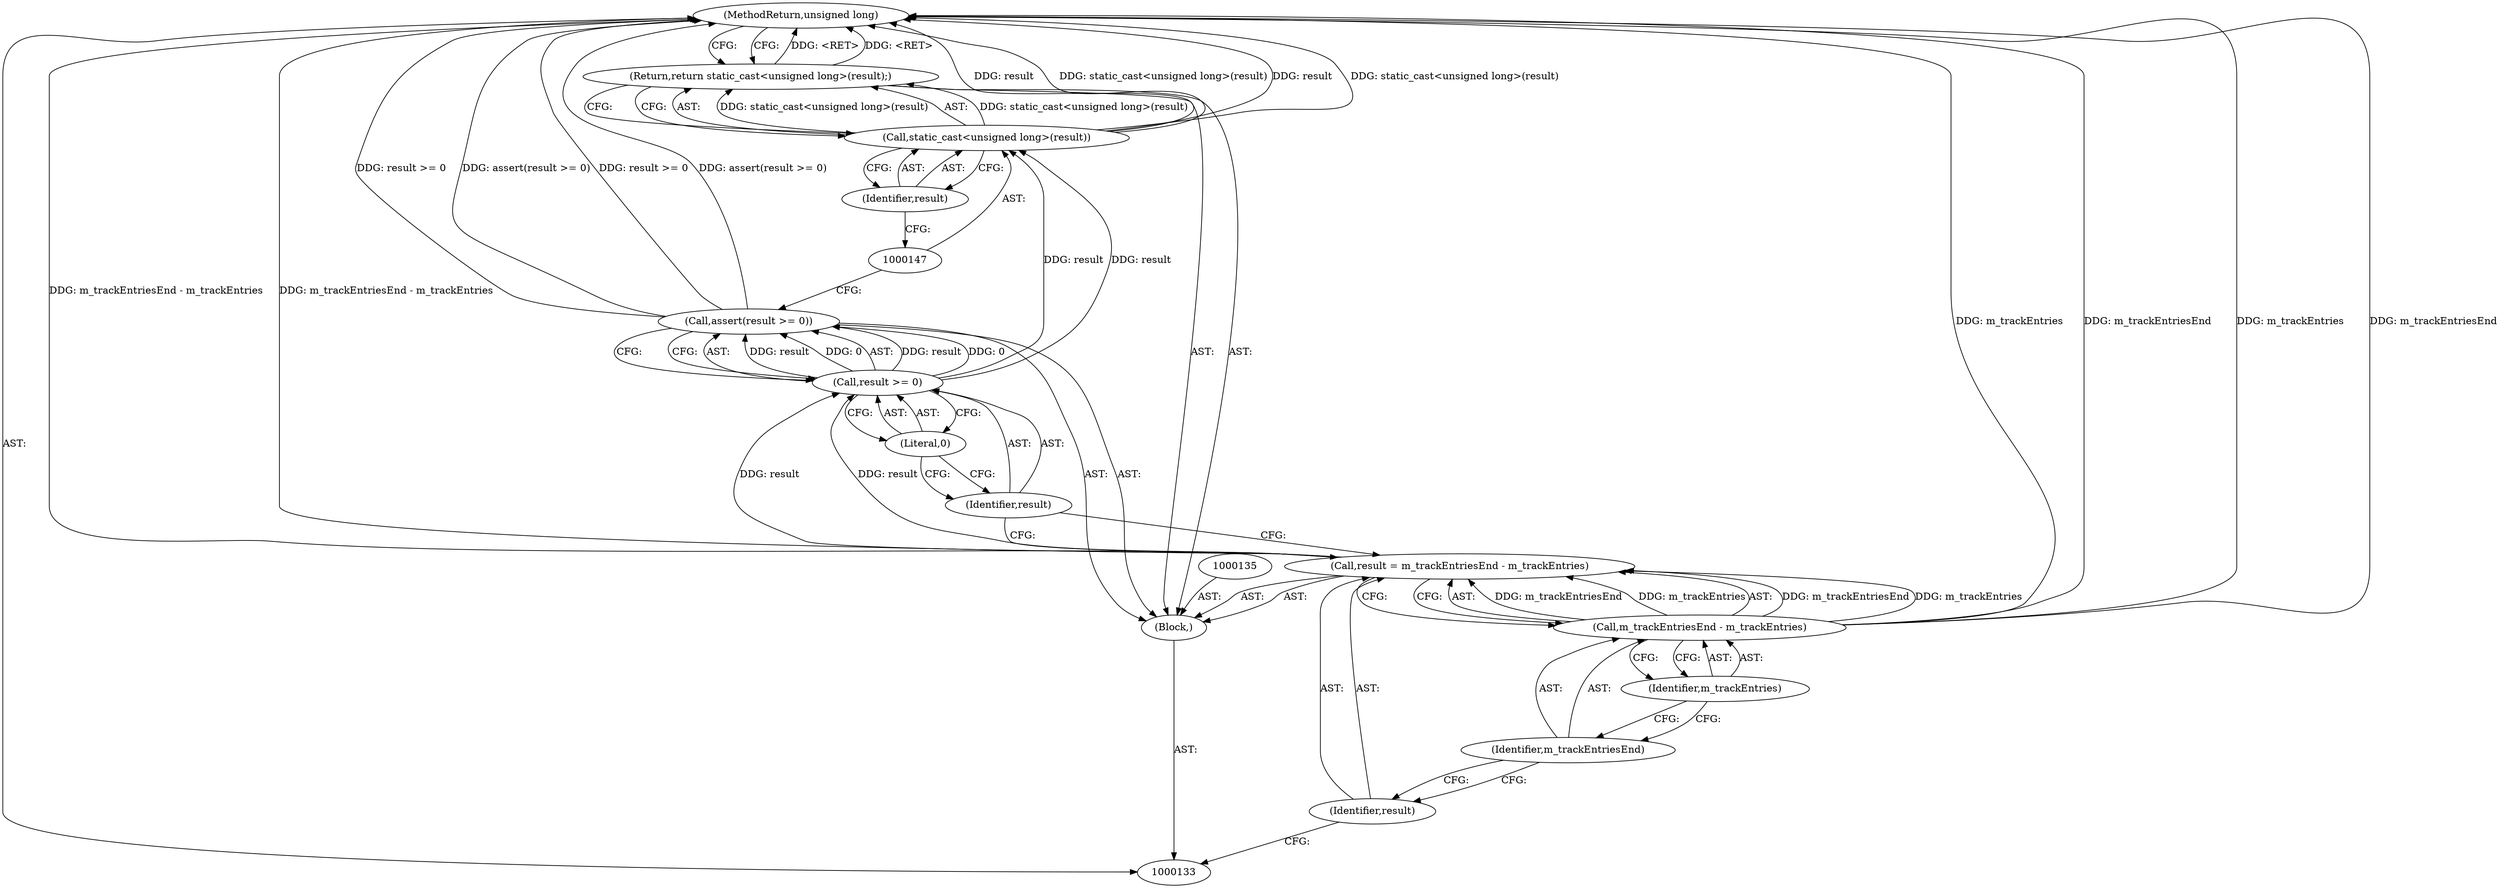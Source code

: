 digraph "0_Android_04839626ed859623901ebd3a5fd483982186b59d_169" {
"1000149" [label="(MethodReturn,unsigned long)"];
"1000134" [label="(Block,)"];
"1000136" [label="(Call,result = m_trackEntriesEnd - m_trackEntries)"];
"1000137" [label="(Identifier,result)"];
"1000138" [label="(Call,m_trackEntriesEnd - m_trackEntries)"];
"1000139" [label="(Identifier,m_trackEntriesEnd)"];
"1000140" [label="(Identifier,m_trackEntries)"];
"1000144" [label="(Literal,0)"];
"1000141" [label="(Call,assert(result >= 0))"];
"1000142" [label="(Call,result >= 0)"];
"1000143" [label="(Identifier,result)"];
"1000145" [label="(Return,return static_cast<unsigned long>(result);)"];
"1000148" [label="(Identifier,result)"];
"1000146" [label="(Call,static_cast<unsigned long>(result))"];
"1000149" -> "1000133"  [label="AST: "];
"1000149" -> "1000145"  [label="CFG: "];
"1000145" -> "1000149"  [label="DDG: <RET>"];
"1000141" -> "1000149"  [label="DDG: result >= 0"];
"1000141" -> "1000149"  [label="DDG: assert(result >= 0)"];
"1000138" -> "1000149"  [label="DDG: m_trackEntries"];
"1000138" -> "1000149"  [label="DDG: m_trackEntriesEnd"];
"1000146" -> "1000149"  [label="DDG: result"];
"1000146" -> "1000149"  [label="DDG: static_cast<unsigned long>(result)"];
"1000136" -> "1000149"  [label="DDG: m_trackEntriesEnd - m_trackEntries"];
"1000134" -> "1000133"  [label="AST: "];
"1000135" -> "1000134"  [label="AST: "];
"1000136" -> "1000134"  [label="AST: "];
"1000141" -> "1000134"  [label="AST: "];
"1000145" -> "1000134"  [label="AST: "];
"1000136" -> "1000134"  [label="AST: "];
"1000136" -> "1000138"  [label="CFG: "];
"1000137" -> "1000136"  [label="AST: "];
"1000138" -> "1000136"  [label="AST: "];
"1000143" -> "1000136"  [label="CFG: "];
"1000136" -> "1000149"  [label="DDG: m_trackEntriesEnd - m_trackEntries"];
"1000138" -> "1000136"  [label="DDG: m_trackEntriesEnd"];
"1000138" -> "1000136"  [label="DDG: m_trackEntries"];
"1000136" -> "1000142"  [label="DDG: result"];
"1000137" -> "1000136"  [label="AST: "];
"1000137" -> "1000133"  [label="CFG: "];
"1000139" -> "1000137"  [label="CFG: "];
"1000138" -> "1000136"  [label="AST: "];
"1000138" -> "1000140"  [label="CFG: "];
"1000139" -> "1000138"  [label="AST: "];
"1000140" -> "1000138"  [label="AST: "];
"1000136" -> "1000138"  [label="CFG: "];
"1000138" -> "1000149"  [label="DDG: m_trackEntries"];
"1000138" -> "1000149"  [label="DDG: m_trackEntriesEnd"];
"1000138" -> "1000136"  [label="DDG: m_trackEntriesEnd"];
"1000138" -> "1000136"  [label="DDG: m_trackEntries"];
"1000139" -> "1000138"  [label="AST: "];
"1000139" -> "1000137"  [label="CFG: "];
"1000140" -> "1000139"  [label="CFG: "];
"1000140" -> "1000138"  [label="AST: "];
"1000140" -> "1000139"  [label="CFG: "];
"1000138" -> "1000140"  [label="CFG: "];
"1000144" -> "1000142"  [label="AST: "];
"1000144" -> "1000143"  [label="CFG: "];
"1000142" -> "1000144"  [label="CFG: "];
"1000141" -> "1000134"  [label="AST: "];
"1000141" -> "1000142"  [label="CFG: "];
"1000142" -> "1000141"  [label="AST: "];
"1000147" -> "1000141"  [label="CFG: "];
"1000141" -> "1000149"  [label="DDG: result >= 0"];
"1000141" -> "1000149"  [label="DDG: assert(result >= 0)"];
"1000142" -> "1000141"  [label="DDG: result"];
"1000142" -> "1000141"  [label="DDG: 0"];
"1000142" -> "1000141"  [label="AST: "];
"1000142" -> "1000144"  [label="CFG: "];
"1000143" -> "1000142"  [label="AST: "];
"1000144" -> "1000142"  [label="AST: "];
"1000141" -> "1000142"  [label="CFG: "];
"1000142" -> "1000141"  [label="DDG: result"];
"1000142" -> "1000141"  [label="DDG: 0"];
"1000136" -> "1000142"  [label="DDG: result"];
"1000142" -> "1000146"  [label="DDG: result"];
"1000143" -> "1000142"  [label="AST: "];
"1000143" -> "1000136"  [label="CFG: "];
"1000144" -> "1000143"  [label="CFG: "];
"1000145" -> "1000134"  [label="AST: "];
"1000145" -> "1000146"  [label="CFG: "];
"1000146" -> "1000145"  [label="AST: "];
"1000149" -> "1000145"  [label="CFG: "];
"1000145" -> "1000149"  [label="DDG: <RET>"];
"1000146" -> "1000145"  [label="DDG: static_cast<unsigned long>(result)"];
"1000148" -> "1000146"  [label="AST: "];
"1000148" -> "1000147"  [label="CFG: "];
"1000146" -> "1000148"  [label="CFG: "];
"1000146" -> "1000145"  [label="AST: "];
"1000146" -> "1000148"  [label="CFG: "];
"1000147" -> "1000146"  [label="AST: "];
"1000148" -> "1000146"  [label="AST: "];
"1000145" -> "1000146"  [label="CFG: "];
"1000146" -> "1000149"  [label="DDG: result"];
"1000146" -> "1000149"  [label="DDG: static_cast<unsigned long>(result)"];
"1000146" -> "1000145"  [label="DDG: static_cast<unsigned long>(result)"];
"1000142" -> "1000146"  [label="DDG: result"];
}

